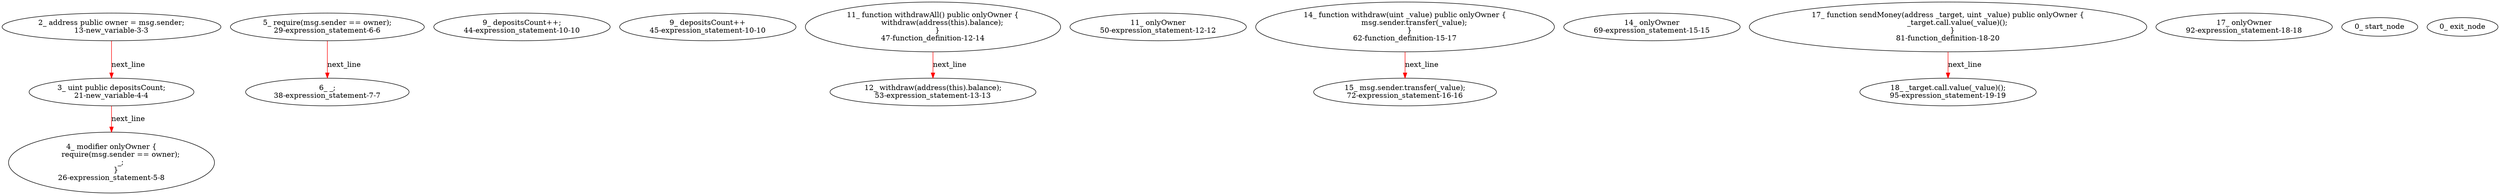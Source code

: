 digraph  {
13 [label="2_ address public owner = msg.sender;\n13-new_variable-3-3", method="", type_label=new_variable];
21 [label="3_ uint public depositsCount;\n21-new_variable-4-4", method="", type_label=new_variable];
26 [label="4_ modifier onlyOwner {\n        require(msg.sender == owner);\n        _;\n    }\n26-expression_statement-5-8", method="", type_label=expression_statement];
29 [label="5_ require(msg.sender == owner);\n29-expression_statement-6-6", method="", type_label=expression_statement];
38 [label="6_ _;\n38-expression_statement-7-7", method="", type_label=expression_statement];
44 [label="9_ depositsCount++;\n44-expression_statement-10-10", method="", type_label=expression_statement];
45 [label="9_ depositsCount++\n45-expression_statement-10-10", method="", type_label=expression_statement];
47 [label="11_ function withdrawAll() public onlyOwner {\n        withdraw(address(this).balance);\n    }\n47-function_definition-12-14", method="withdrawAll()", type_label=function_definition];
50 [label="11_ onlyOwner\n50-expression_statement-12-12", method="withdrawAll()", type_label=expression_statement];
53 [label="12_ withdraw(address(this).balance);\n53-expression_statement-13-13", method="withdrawAll()", type_label=expression_statement];
62 [label="14_ function withdraw(uint _value) public onlyOwner {\n        msg.sender.transfer(_value);\n    }\n62-function_definition-15-17", method="withdraw(uint _value)", type_label=function_definition];
69 [label="14_ onlyOwner\n69-expression_statement-15-15", method="withdraw(uint _value)", type_label=expression_statement];
72 [label="15_ msg.sender.transfer(_value);\n72-expression_statement-16-16", method="withdraw(uint _value)", type_label=expression_statement];
81 [label="17_ function sendMoney(address _target, uint _value) public onlyOwner {\n        _target.call.value(_value)();\n    }\n81-function_definition-18-20", method="sendMoney(address _target,uint _value)", type_label=function_definition];
92 [label="17_ onlyOwner\n92-expression_statement-18-18", method="sendMoney(address _target,uint _value)", type_label=expression_statement];
95 [label="18_ _target.call.value(_value)();\n95-expression_statement-19-19", method="sendMoney(address _target,uint _value)", type_label=expression_statement];
1 [label="0_ start_node", method="", type_label=start];
2 [label="0_ exit_node", method="", type_label=exit];
13 -> 21  [color=red, controlflow_type=next_line, edge_type=CFG_edge, key=0, label=next_line];
21 -> 26  [color=red, controlflow_type=next_line, edge_type=CFG_edge, key=0, label=next_line];
29 -> 38  [color=red, controlflow_type=next_line, edge_type=CFG_edge, key=0, label=next_line];
47 -> 53  [color=red, controlflow_type=next_line, edge_type=CFG_edge, key=0, label=next_line];
62 -> 72  [color=red, controlflow_type=next_line, edge_type=CFG_edge, key=0, label=next_line];
81 -> 95  [color=red, controlflow_type=next_line, edge_type=CFG_edge, key=0, label=next_line];
}
